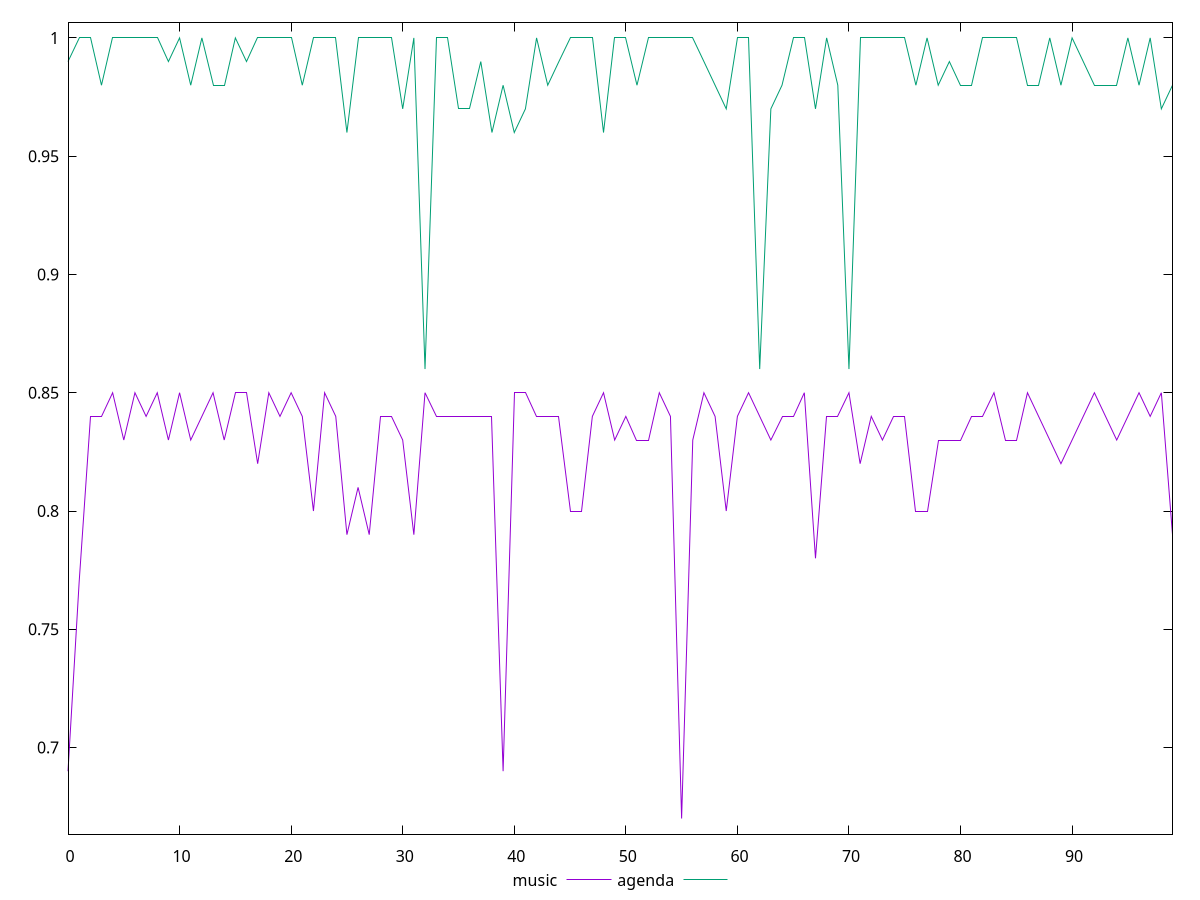 reset

$music <<EOF
0 0.69
1 0.77
2 0.84
3 0.84
4 0.85
5 0.83
6 0.85
7 0.84
8 0.85
9 0.83
10 0.85
11 0.83
12 0.84
13 0.85
14 0.83
15 0.85
16 0.85
17 0.82
18 0.85
19 0.84
20 0.85
21 0.84
22 0.8
23 0.85
24 0.84
25 0.79
26 0.81
27 0.79
28 0.84
29 0.84
30 0.83
31 0.79
32 0.85
33 0.84
34 0.84
35 0.84
36 0.84
37 0.84
38 0.84
39 0.69
40 0.85
41 0.85
42 0.84
43 0.84
44 0.84
45 0.8
46 0.8
47 0.84
48 0.85
49 0.83
50 0.84
51 0.83
52 0.83
53 0.85
54 0.84
55 0.67
56 0.83
57 0.85
58 0.84
59 0.8
60 0.84
61 0.85
62 0.84
63 0.83
64 0.84
65 0.84
66 0.85
67 0.78
68 0.84
69 0.84
70 0.85
71 0.82
72 0.84
73 0.83
74 0.84
75 0.84
76 0.8
77 0.8
78 0.83
79 0.83
80 0.83
81 0.84
82 0.84
83 0.85
84 0.83
85 0.83
86 0.85
87 0.84
88 0.83
89 0.82
90 0.83
91 0.84
92 0.85
93 0.84
94 0.83
95 0.84
96 0.85
97 0.84
98 0.85
99 0.79
EOF

$agenda <<EOF
0 0.99
1 1
2 1
3 0.98
4 1
5 1
6 1
7 1
8 1
9 0.99
10 1
11 0.98
12 1
13 0.98
14 0.98
15 1
16 0.99
17 1
18 1
19 1
20 1
21 0.98
22 1
23 1
24 1
25 0.96
26 1
27 1
28 1
29 1
30 0.97
31 1
32 0.86
33 1
34 1
35 0.97
36 0.97
37 0.99
38 0.96
39 0.98
40 0.96
41 0.97
42 1
43 0.98
44 0.99
45 1
46 1
47 1
48 0.96
49 1
50 1
51 0.98
52 1
53 1
54 1
55 1
56 1
57 0.99
58 0.98
59 0.97
60 1
61 1
62 0.86
63 0.97
64 0.98
65 1
66 1
67 0.97
68 1
69 0.98
70 0.86
71 1
72 1
73 1
74 1
75 1
76 0.98
77 1
78 0.98
79 0.99
80 0.98
81 0.98
82 1
83 1
84 1
85 1
86 0.98
87 0.98
88 1
89 0.98
90 1
91 0.99
92 0.98
93 0.98
94 0.98
95 1
96 0.98
97 1
98 0.97
99 0.98
EOF

set key outside below
set xrange [0:99]
set yrange [0.6634:1.0066]
set trange [0.6634:1.0066]
set terminal svg size 640, 520 enhanced background rgb 'white'
set output "reports/report_00032_2021-02-25T10-28-15.087Z/meta/score/comparison/line/0_vs_1.svg"

plot $music title "music" with line, \
     $agenda title "agenda" with line

reset
